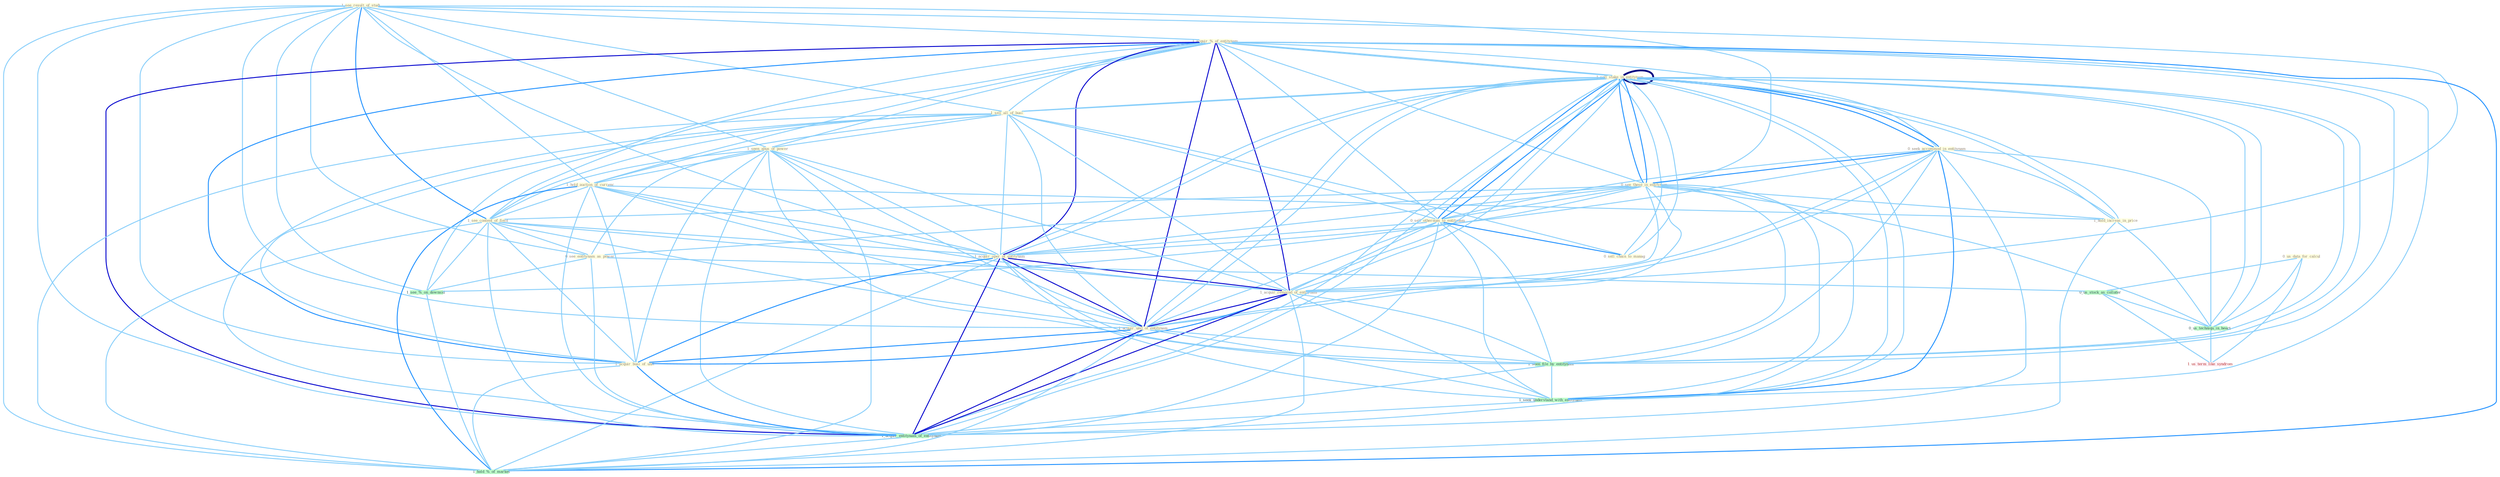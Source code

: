Graph G{ 
    node
    [shape=polygon,style=filled,width=.5,height=.06,color="#BDFCC9",fixedsize=true,fontsize=4,
    fontcolor="#2f4f4f"];
    {node
    [color="#ffffe0", fontcolor="#8b7d6b"] "1_see_result_of_studi " "1_sell_stake_in_entitynam " "1_acquir_%_of_entitynam " "1_sell_all_of_busi " "1_seen_abus_of_power " "0_seek_accommod_in_entitynam " "0_see_these_in_entitynam " "1_hold_auction_of_currenc " "1_see_content_of_field " "1_hold_increas_in_price " "0_sell_othernum_to_entitynam " "1_acquir_oper_of_entitynam " "0_see_entitynam_as_power " "0_us_data_for_calcul " "1_acquir_remaind_of_entitynam " "1_acquir_unit_of_entitynam " "0_sell_chain_to_manag " "1_acquir_busi_of_unit " "1_sell_stake_in_entitynam "}
{node [color="#fff0f5", fontcolor="#b22222"] "1_us_term_like_syndrom "}
edge [color="#B0E2FF"];

	"1_see_result_of_studi " -- "1_acquir_%_of_entitynam " [w="1", color="#87cefa" ];
	"1_see_result_of_studi " -- "1_sell_all_of_busi " [w="1", color="#87cefa" ];
	"1_see_result_of_studi " -- "1_seen_abus_of_power " [w="1", color="#87cefa" ];
	"1_see_result_of_studi " -- "0_see_these_in_entitynam " [w="1", color="#87cefa" ];
	"1_see_result_of_studi " -- "1_hold_auction_of_currenc " [w="1", color="#87cefa" ];
	"1_see_result_of_studi " -- "1_see_content_of_field " [w="2", color="#1e90ff" , len=0.8];
	"1_see_result_of_studi " -- "1_acquir_oper_of_entitynam " [w="1", color="#87cefa" ];
	"1_see_result_of_studi " -- "0_see_entitynam_as_power " [w="1", color="#87cefa" ];
	"1_see_result_of_studi " -- "1_acquir_remaind_of_entitynam " [w="1", color="#87cefa" ];
	"1_see_result_of_studi " -- "1_acquir_unit_of_entitynam " [w="1", color="#87cefa" ];
	"1_see_result_of_studi " -- "1_acquir_busi_of_unit " [w="1", color="#87cefa" ];
	"1_see_result_of_studi " -- "1_acquir_entitynam_of_entitynam " [w="1", color="#87cefa" ];
	"1_see_result_of_studi " -- "1_see_%_on_downsid " [w="1", color="#87cefa" ];
	"1_see_result_of_studi " -- "1_hold_%_of_market " [w="1", color="#87cefa" ];
	"1_sell_stake_in_entitynam " -- "1_acquir_%_of_entitynam " [w="1", color="#87cefa" ];
	"1_sell_stake_in_entitynam " -- "1_sell_all_of_busi " [w="1", color="#87cefa" ];
	"1_sell_stake_in_entitynam " -- "0_seek_accommod_in_entitynam " [w="2", color="#1e90ff" , len=0.8];
	"1_sell_stake_in_entitynam " -- "0_see_these_in_entitynam " [w="2", color="#1e90ff" , len=0.8];
	"1_sell_stake_in_entitynam " -- "1_hold_increas_in_price " [w="1", color="#87cefa" ];
	"1_sell_stake_in_entitynam " -- "0_sell_othernum_to_entitynam " [w="2", color="#1e90ff" , len=0.8];
	"1_sell_stake_in_entitynam " -- "1_acquir_oper_of_entitynam " [w="1", color="#87cefa" ];
	"1_sell_stake_in_entitynam " -- "1_acquir_remaind_of_entitynam " [w="1", color="#87cefa" ];
	"1_sell_stake_in_entitynam " -- "1_acquir_unit_of_entitynam " [w="1", color="#87cefa" ];
	"1_sell_stake_in_entitynam " -- "0_sell_chain_to_manag " [w="1", color="#87cefa" ];
	"1_sell_stake_in_entitynam " -- "1_sell_stake_in_entitynam " [w="4", style=bold, color="#000080", len=0.4];
	"1_sell_stake_in_entitynam " -- "1_seen_file_by_entitynam " [w="1", color="#87cefa" ];
	"1_sell_stake_in_entitynam " -- "1_seek_understand_with_entitynam " [w="1", color="#87cefa" ];
	"1_sell_stake_in_entitynam " -- "1_acquir_entitynam_of_entitynam " [w="1", color="#87cefa" ];
	"1_sell_stake_in_entitynam " -- "0_us_techniqu_in_heart " [w="1", color="#87cefa" ];
	"1_acquir_%_of_entitynam " -- "1_sell_all_of_busi " [w="1", color="#87cefa" ];
	"1_acquir_%_of_entitynam " -- "1_seen_abus_of_power " [w="1", color="#87cefa" ];
	"1_acquir_%_of_entitynam " -- "0_seek_accommod_in_entitynam " [w="1", color="#87cefa" ];
	"1_acquir_%_of_entitynam " -- "0_see_these_in_entitynam " [w="1", color="#87cefa" ];
	"1_acquir_%_of_entitynam " -- "1_hold_auction_of_currenc " [w="1", color="#87cefa" ];
	"1_acquir_%_of_entitynam " -- "1_see_content_of_field " [w="1", color="#87cefa" ];
	"1_acquir_%_of_entitynam " -- "0_sell_othernum_to_entitynam " [w="1", color="#87cefa" ];
	"1_acquir_%_of_entitynam " -- "1_acquir_oper_of_entitynam " [w="3", color="#0000cd" , len=0.6];
	"1_acquir_%_of_entitynam " -- "1_acquir_remaind_of_entitynam " [w="3", color="#0000cd" , len=0.6];
	"1_acquir_%_of_entitynam " -- "1_acquir_unit_of_entitynam " [w="3", color="#0000cd" , len=0.6];
	"1_acquir_%_of_entitynam " -- "1_acquir_busi_of_unit " [w="2", color="#1e90ff" , len=0.8];
	"1_acquir_%_of_entitynam " -- "1_sell_stake_in_entitynam " [w="1", color="#87cefa" ];
	"1_acquir_%_of_entitynam " -- "1_seen_file_by_entitynam " [w="1", color="#87cefa" ];
	"1_acquir_%_of_entitynam " -- "1_seek_understand_with_entitynam " [w="1", color="#87cefa" ];
	"1_acquir_%_of_entitynam " -- "1_acquir_entitynam_of_entitynam " [w="3", color="#0000cd" , len=0.6];
	"1_acquir_%_of_entitynam " -- "1_see_%_on_downsid " [w="1", color="#87cefa" ];
	"1_acquir_%_of_entitynam " -- "1_hold_%_of_market " [w="2", color="#1e90ff" , len=0.8];
	"1_sell_all_of_busi " -- "1_seen_abus_of_power " [w="1", color="#87cefa" ];
	"1_sell_all_of_busi " -- "1_hold_auction_of_currenc " [w="1", color="#87cefa" ];
	"1_sell_all_of_busi " -- "1_see_content_of_field " [w="1", color="#87cefa" ];
	"1_sell_all_of_busi " -- "0_sell_othernum_to_entitynam " [w="1", color="#87cefa" ];
	"1_sell_all_of_busi " -- "1_acquir_oper_of_entitynam " [w="1", color="#87cefa" ];
	"1_sell_all_of_busi " -- "1_acquir_remaind_of_entitynam " [w="1", color="#87cefa" ];
	"1_sell_all_of_busi " -- "1_acquir_unit_of_entitynam " [w="1", color="#87cefa" ];
	"1_sell_all_of_busi " -- "0_sell_chain_to_manag " [w="1", color="#87cefa" ];
	"1_sell_all_of_busi " -- "1_acquir_busi_of_unit " [w="1", color="#87cefa" ];
	"1_sell_all_of_busi " -- "1_sell_stake_in_entitynam " [w="1", color="#87cefa" ];
	"1_sell_all_of_busi " -- "1_acquir_entitynam_of_entitynam " [w="1", color="#87cefa" ];
	"1_sell_all_of_busi " -- "1_hold_%_of_market " [w="1", color="#87cefa" ];
	"1_seen_abus_of_power " -- "1_hold_auction_of_currenc " [w="1", color="#87cefa" ];
	"1_seen_abus_of_power " -- "1_see_content_of_field " [w="1", color="#87cefa" ];
	"1_seen_abus_of_power " -- "1_acquir_oper_of_entitynam " [w="1", color="#87cefa" ];
	"1_seen_abus_of_power " -- "0_see_entitynam_as_power " [w="1", color="#87cefa" ];
	"1_seen_abus_of_power " -- "1_acquir_remaind_of_entitynam " [w="1", color="#87cefa" ];
	"1_seen_abus_of_power " -- "1_acquir_unit_of_entitynam " [w="1", color="#87cefa" ];
	"1_seen_abus_of_power " -- "1_acquir_busi_of_unit " [w="1", color="#87cefa" ];
	"1_seen_abus_of_power " -- "1_seen_file_by_entitynam " [w="1", color="#87cefa" ];
	"1_seen_abus_of_power " -- "1_acquir_entitynam_of_entitynam " [w="1", color="#87cefa" ];
	"1_seen_abus_of_power " -- "1_hold_%_of_market " [w="1", color="#87cefa" ];
	"0_seek_accommod_in_entitynam " -- "0_see_these_in_entitynam " [w="2", color="#1e90ff" , len=0.8];
	"0_seek_accommod_in_entitynam " -- "1_hold_increas_in_price " [w="1", color="#87cefa" ];
	"0_seek_accommod_in_entitynam " -- "0_sell_othernum_to_entitynam " [w="1", color="#87cefa" ];
	"0_seek_accommod_in_entitynam " -- "1_acquir_oper_of_entitynam " [w="1", color="#87cefa" ];
	"0_seek_accommod_in_entitynam " -- "1_acquir_remaind_of_entitynam " [w="1", color="#87cefa" ];
	"0_seek_accommod_in_entitynam " -- "1_acquir_unit_of_entitynam " [w="1", color="#87cefa" ];
	"0_seek_accommod_in_entitynam " -- "1_sell_stake_in_entitynam " [w="2", color="#1e90ff" , len=0.8];
	"0_seek_accommod_in_entitynam " -- "1_seen_file_by_entitynam " [w="1", color="#87cefa" ];
	"0_seek_accommod_in_entitynam " -- "1_seek_understand_with_entitynam " [w="2", color="#1e90ff" , len=0.8];
	"0_seek_accommod_in_entitynam " -- "1_acquir_entitynam_of_entitynam " [w="1", color="#87cefa" ];
	"0_seek_accommod_in_entitynam " -- "0_us_techniqu_in_heart " [w="1", color="#87cefa" ];
	"0_see_these_in_entitynam " -- "1_see_content_of_field " [w="1", color="#87cefa" ];
	"0_see_these_in_entitynam " -- "1_hold_increas_in_price " [w="1", color="#87cefa" ];
	"0_see_these_in_entitynam " -- "0_sell_othernum_to_entitynam " [w="1", color="#87cefa" ];
	"0_see_these_in_entitynam " -- "1_acquir_oper_of_entitynam " [w="1", color="#87cefa" ];
	"0_see_these_in_entitynam " -- "0_see_entitynam_as_power " [w="1", color="#87cefa" ];
	"0_see_these_in_entitynam " -- "1_acquir_remaind_of_entitynam " [w="1", color="#87cefa" ];
	"0_see_these_in_entitynam " -- "1_acquir_unit_of_entitynam " [w="1", color="#87cefa" ];
	"0_see_these_in_entitynam " -- "1_sell_stake_in_entitynam " [w="2", color="#1e90ff" , len=0.8];
	"0_see_these_in_entitynam " -- "1_seen_file_by_entitynam " [w="1", color="#87cefa" ];
	"0_see_these_in_entitynam " -- "1_seek_understand_with_entitynam " [w="1", color="#87cefa" ];
	"0_see_these_in_entitynam " -- "1_acquir_entitynam_of_entitynam " [w="1", color="#87cefa" ];
	"0_see_these_in_entitynam " -- "0_us_techniqu_in_heart " [w="1", color="#87cefa" ];
	"0_see_these_in_entitynam " -- "1_see_%_on_downsid " [w="1", color="#87cefa" ];
	"1_hold_auction_of_currenc " -- "1_see_content_of_field " [w="1", color="#87cefa" ];
	"1_hold_auction_of_currenc " -- "1_hold_increas_in_price " [w="1", color="#87cefa" ];
	"1_hold_auction_of_currenc " -- "1_acquir_oper_of_entitynam " [w="1", color="#87cefa" ];
	"1_hold_auction_of_currenc " -- "1_acquir_remaind_of_entitynam " [w="1", color="#87cefa" ];
	"1_hold_auction_of_currenc " -- "1_acquir_unit_of_entitynam " [w="1", color="#87cefa" ];
	"1_hold_auction_of_currenc " -- "1_acquir_busi_of_unit " [w="1", color="#87cefa" ];
	"1_hold_auction_of_currenc " -- "1_acquir_entitynam_of_entitynam " [w="1", color="#87cefa" ];
	"1_hold_auction_of_currenc " -- "1_hold_%_of_market " [w="2", color="#1e90ff" , len=0.8];
	"1_see_content_of_field " -- "1_acquir_oper_of_entitynam " [w="1", color="#87cefa" ];
	"1_see_content_of_field " -- "0_see_entitynam_as_power " [w="1", color="#87cefa" ];
	"1_see_content_of_field " -- "1_acquir_remaind_of_entitynam " [w="1", color="#87cefa" ];
	"1_see_content_of_field " -- "1_acquir_unit_of_entitynam " [w="1", color="#87cefa" ];
	"1_see_content_of_field " -- "1_acquir_busi_of_unit " [w="1", color="#87cefa" ];
	"1_see_content_of_field " -- "1_acquir_entitynam_of_entitynam " [w="1", color="#87cefa" ];
	"1_see_content_of_field " -- "1_see_%_on_downsid " [w="1", color="#87cefa" ];
	"1_see_content_of_field " -- "1_hold_%_of_market " [w="1", color="#87cefa" ];
	"1_hold_increas_in_price " -- "1_sell_stake_in_entitynam " [w="1", color="#87cefa" ];
	"1_hold_increas_in_price " -- "0_us_techniqu_in_heart " [w="1", color="#87cefa" ];
	"1_hold_increas_in_price " -- "1_hold_%_of_market " [w="1", color="#87cefa" ];
	"0_sell_othernum_to_entitynam " -- "1_acquir_oper_of_entitynam " [w="1", color="#87cefa" ];
	"0_sell_othernum_to_entitynam " -- "1_acquir_remaind_of_entitynam " [w="1", color="#87cefa" ];
	"0_sell_othernum_to_entitynam " -- "1_acquir_unit_of_entitynam " [w="1", color="#87cefa" ];
	"0_sell_othernum_to_entitynam " -- "0_sell_chain_to_manag " [w="2", color="#1e90ff" , len=0.8];
	"0_sell_othernum_to_entitynam " -- "1_sell_stake_in_entitynam " [w="2", color="#1e90ff" , len=0.8];
	"0_sell_othernum_to_entitynam " -- "1_seen_file_by_entitynam " [w="1", color="#87cefa" ];
	"0_sell_othernum_to_entitynam " -- "1_seek_understand_with_entitynam " [w="1", color="#87cefa" ];
	"0_sell_othernum_to_entitynam " -- "1_acquir_entitynam_of_entitynam " [w="1", color="#87cefa" ];
	"1_acquir_oper_of_entitynam " -- "1_acquir_remaind_of_entitynam " [w="3", color="#0000cd" , len=0.6];
	"1_acquir_oper_of_entitynam " -- "1_acquir_unit_of_entitynam " [w="3", color="#0000cd" , len=0.6];
	"1_acquir_oper_of_entitynam " -- "1_acquir_busi_of_unit " [w="2", color="#1e90ff" , len=0.8];
	"1_acquir_oper_of_entitynam " -- "1_sell_stake_in_entitynam " [w="1", color="#87cefa" ];
	"1_acquir_oper_of_entitynam " -- "1_seen_file_by_entitynam " [w="1", color="#87cefa" ];
	"1_acquir_oper_of_entitynam " -- "1_seek_understand_with_entitynam " [w="1", color="#87cefa" ];
	"1_acquir_oper_of_entitynam " -- "1_acquir_entitynam_of_entitynam " [w="3", color="#0000cd" , len=0.6];
	"1_acquir_oper_of_entitynam " -- "1_hold_%_of_market " [w="1", color="#87cefa" ];
	"0_see_entitynam_as_power " -- "0_us_stock_as_collater " [w="1", color="#87cefa" ];
	"0_see_entitynam_as_power " -- "1_acquir_entitynam_of_entitynam " [w="1", color="#87cefa" ];
	"0_see_entitynam_as_power " -- "1_see_%_on_downsid " [w="1", color="#87cefa" ];
	"0_us_data_for_calcul " -- "0_us_stock_as_collater " [w="1", color="#87cefa" ];
	"0_us_data_for_calcul " -- "0_us_techniqu_in_heart " [w="1", color="#87cefa" ];
	"0_us_data_for_calcul " -- "1_us_term_like_syndrom " [w="1", color="#87cefa" ];
	"1_acquir_remaind_of_entitynam " -- "1_acquir_unit_of_entitynam " [w="3", color="#0000cd" , len=0.6];
	"1_acquir_remaind_of_entitynam " -- "1_acquir_busi_of_unit " [w="2", color="#1e90ff" , len=0.8];
	"1_acquir_remaind_of_entitynam " -- "1_sell_stake_in_entitynam " [w="1", color="#87cefa" ];
	"1_acquir_remaind_of_entitynam " -- "1_seen_file_by_entitynam " [w="1", color="#87cefa" ];
	"1_acquir_remaind_of_entitynam " -- "1_seek_understand_with_entitynam " [w="1", color="#87cefa" ];
	"1_acquir_remaind_of_entitynam " -- "1_acquir_entitynam_of_entitynam " [w="3", color="#0000cd" , len=0.6];
	"1_acquir_remaind_of_entitynam " -- "1_hold_%_of_market " [w="1", color="#87cefa" ];
	"1_acquir_unit_of_entitynam " -- "1_acquir_busi_of_unit " [w="2", color="#1e90ff" , len=0.8];
	"1_acquir_unit_of_entitynam " -- "1_sell_stake_in_entitynam " [w="1", color="#87cefa" ];
	"1_acquir_unit_of_entitynam " -- "1_seen_file_by_entitynam " [w="1", color="#87cefa" ];
	"1_acquir_unit_of_entitynam " -- "1_seek_understand_with_entitynam " [w="1", color="#87cefa" ];
	"1_acquir_unit_of_entitynam " -- "1_acquir_entitynam_of_entitynam " [w="3", color="#0000cd" , len=0.6];
	"1_acquir_unit_of_entitynam " -- "1_hold_%_of_market " [w="1", color="#87cefa" ];
	"0_sell_chain_to_manag " -- "1_sell_stake_in_entitynam " [w="1", color="#87cefa" ];
	"1_acquir_busi_of_unit " -- "1_acquir_entitynam_of_entitynam " [w="2", color="#1e90ff" , len=0.8];
	"1_acquir_busi_of_unit " -- "1_hold_%_of_market " [w="1", color="#87cefa" ];
	"1_sell_stake_in_entitynam " -- "1_seen_file_by_entitynam " [w="1", color="#87cefa" ];
	"1_sell_stake_in_entitynam " -- "1_seek_understand_with_entitynam " [w="1", color="#87cefa" ];
	"1_sell_stake_in_entitynam " -- "1_acquir_entitynam_of_entitynam " [w="1", color="#87cefa" ];
	"1_sell_stake_in_entitynam " -- "0_us_techniqu_in_heart " [w="1", color="#87cefa" ];
	"1_seen_file_by_entitynam " -- "1_seek_understand_with_entitynam " [w="1", color="#87cefa" ];
	"1_seen_file_by_entitynam " -- "1_acquir_entitynam_of_entitynam " [w="1", color="#87cefa" ];
	"0_us_stock_as_collater " -- "0_us_techniqu_in_heart " [w="1", color="#87cefa" ];
	"0_us_stock_as_collater " -- "1_us_term_like_syndrom " [w="1", color="#87cefa" ];
	"1_seek_understand_with_entitynam " -- "1_acquir_entitynam_of_entitynam " [w="1", color="#87cefa" ];
	"1_acquir_entitynam_of_entitynam " -- "1_hold_%_of_market " [w="1", color="#87cefa" ];
	"0_us_techniqu_in_heart " -- "1_us_term_like_syndrom " [w="1", color="#87cefa" ];
	"1_see_%_on_downsid " -- "1_hold_%_of_market " [w="1", color="#87cefa" ];
}